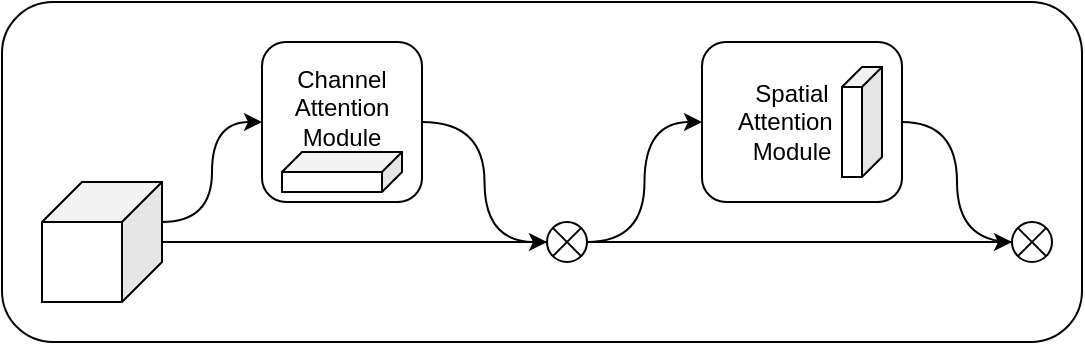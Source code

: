 <mxfile version="20.7.2" type="github">
  <diagram id="Wb5G7JYzPVq1ubWPYSZX" name="第 1 页">
    <mxGraphModel dx="814" dy="463" grid="1" gridSize="10" guides="1" tooltips="1" connect="1" arrows="1" fold="1" page="1" pageScale="1" pageWidth="827" pageHeight="1169" math="0" shadow="0">
      <root>
        <mxCell id="0" />
        <mxCell id="1" parent="0" />
        <mxCell id="jKeGDI6dYfWnIrsXt0FT-3" style="edgeStyle=orthogonalEdgeStyle;rounded=0;orthogonalLoop=1;jettySize=auto;html=1;exitX=0;exitY=0;exitDx=0;exitDy=20;exitPerimeter=0;curved=1;" edge="1" parent="1" source="jKeGDI6dYfWnIrsXt0FT-1" target="jKeGDI6dYfWnIrsXt0FT-2">
          <mxGeometry relative="1" as="geometry" />
        </mxCell>
        <mxCell id="jKeGDI6dYfWnIrsXt0FT-18" value="" style="edgeStyle=orthogonalEdgeStyle;shape=connector;rounded=0;orthogonalLoop=1;jettySize=auto;html=1;labelBackgroundColor=default;strokeColor=default;fontFamily=Helvetica;fontSize=11;fontColor=default;endArrow=none;entryX=0;entryY=0.5;entryDx=0;entryDy=0;" edge="1" parent="1" source="jKeGDI6dYfWnIrsXt0FT-1" target="jKeGDI6dYfWnIrsXt0FT-4">
          <mxGeometry relative="1" as="geometry" />
        </mxCell>
        <mxCell id="jKeGDI6dYfWnIrsXt0FT-1" value="" style="shape=cube;whiteSpace=wrap;html=1;boundedLbl=1;backgroundOutline=1;darkOpacity=0.05;darkOpacity2=0.1;size=20;flipH=1;" vertex="1" parent="1">
          <mxGeometry x="80" y="440" width="60" height="60" as="geometry" />
        </mxCell>
        <mxCell id="jKeGDI6dYfWnIrsXt0FT-2" value="Channel Attention Module&lt;br&gt;&lt;br&gt;" style="rounded=1;whiteSpace=wrap;html=1;" vertex="1" parent="1">
          <mxGeometry x="190" y="370" width="80" height="80" as="geometry" />
        </mxCell>
        <mxCell id="jKeGDI6dYfWnIrsXt0FT-4" value="" style="ellipse;whiteSpace=wrap;html=1;aspect=fixed;" vertex="1" parent="1">
          <mxGeometry x="332.5" y="460" width="20" height="20" as="geometry" />
        </mxCell>
        <mxCell id="jKeGDI6dYfWnIrsXt0FT-13" value="" style="endArrow=none;html=1;rounded=0;exitX=0;exitY=0;exitDx=0;exitDy=0;entryX=1;entryY=1;entryDx=0;entryDy=0;" edge="1" parent="1" source="jKeGDI6dYfWnIrsXt0FT-4" target="jKeGDI6dYfWnIrsXt0FT-4">
          <mxGeometry width="50" height="50" relative="1" as="geometry">
            <mxPoint x="384" y="525" as="sourcePoint" />
            <mxPoint x="434" y="475" as="targetPoint" />
          </mxGeometry>
        </mxCell>
        <mxCell id="jKeGDI6dYfWnIrsXt0FT-14" value="" style="endArrow=none;html=1;rounded=0;labelBackgroundColor=default;strokeColor=default;fontFamily=Helvetica;fontSize=11;fontColor=default;shape=connector;exitX=0;exitY=1;exitDx=0;exitDy=0;entryX=1;entryY=0;entryDx=0;entryDy=0;" edge="1" parent="1" source="jKeGDI6dYfWnIrsXt0FT-4" target="jKeGDI6dYfWnIrsXt0FT-4">
          <mxGeometry width="50" height="50" relative="1" as="geometry">
            <mxPoint x="230" y="595" as="sourcePoint" />
            <mxPoint x="280" y="545" as="targetPoint" />
          </mxGeometry>
        </mxCell>
        <mxCell id="jKeGDI6dYfWnIrsXt0FT-17" value="" style="endArrow=classic;html=1;rounded=0;labelBackgroundColor=default;strokeColor=default;fontFamily=Helvetica;fontSize=11;fontColor=default;shape=connector;exitX=1;exitY=0.5;exitDx=0;exitDy=0;entryX=0;entryY=0.5;entryDx=0;entryDy=0;edgeStyle=orthogonalEdgeStyle;curved=1;" edge="1" parent="1" source="jKeGDI6dYfWnIrsXt0FT-2" target="jKeGDI6dYfWnIrsXt0FT-4">
          <mxGeometry width="50" height="50" relative="1" as="geometry">
            <mxPoint x="200" y="600" as="sourcePoint" />
            <mxPoint x="250" y="550" as="targetPoint" />
          </mxGeometry>
        </mxCell>
        <mxCell id="jKeGDI6dYfWnIrsXt0FT-36" style="edgeStyle=orthogonalEdgeStyle;shape=connector;rounded=0;orthogonalLoop=1;jettySize=auto;html=1;exitX=1;exitY=0.5;exitDx=0;exitDy=0;entryX=0;entryY=0.5;entryDx=0;entryDy=0;labelBackgroundColor=default;strokeColor=default;fontFamily=Helvetica;fontSize=11;fontColor=default;endArrow=none;curved=1;" edge="1" parent="1" source="jKeGDI6dYfWnIrsXt0FT-23" target="jKeGDI6dYfWnIrsXt0FT-24">
          <mxGeometry relative="1" as="geometry" />
        </mxCell>
        <mxCell id="jKeGDI6dYfWnIrsXt0FT-23" value="Spatial&amp;nbsp; &amp;nbsp; Attention&amp;nbsp; &amp;nbsp; &amp;nbsp; Module&amp;nbsp; &amp;nbsp;" style="rounded=1;whiteSpace=wrap;html=1;" vertex="1" parent="1">
          <mxGeometry x="410" y="370" width="100" height="80" as="geometry" />
        </mxCell>
        <mxCell id="jKeGDI6dYfWnIrsXt0FT-24" value="" style="ellipse;whiteSpace=wrap;html=1;aspect=fixed;" vertex="1" parent="1">
          <mxGeometry x="565" y="460" width="20" height="20" as="geometry" />
        </mxCell>
        <mxCell id="jKeGDI6dYfWnIrsXt0FT-25" value="" style="endArrow=none;html=1;rounded=0;exitX=0;exitY=0;exitDx=0;exitDy=0;entryX=1;entryY=1;entryDx=0;entryDy=0;" edge="1" parent="1" source="jKeGDI6dYfWnIrsXt0FT-24" target="jKeGDI6dYfWnIrsXt0FT-24">
          <mxGeometry width="50" height="50" relative="1" as="geometry">
            <mxPoint x="614" y="525" as="sourcePoint" />
            <mxPoint x="664" y="475" as="targetPoint" />
          </mxGeometry>
        </mxCell>
        <mxCell id="jKeGDI6dYfWnIrsXt0FT-26" value="" style="endArrow=none;html=1;rounded=0;labelBackgroundColor=default;strokeColor=default;fontFamily=Helvetica;fontSize=11;fontColor=default;shape=connector;exitX=0;exitY=1;exitDx=0;exitDy=0;entryX=1;entryY=0;entryDx=0;entryDy=0;" edge="1" parent="1" source="jKeGDI6dYfWnIrsXt0FT-24" target="jKeGDI6dYfWnIrsXt0FT-24">
          <mxGeometry width="50" height="50" relative="1" as="geometry">
            <mxPoint x="460" y="595" as="sourcePoint" />
            <mxPoint x="510" y="545" as="targetPoint" />
          </mxGeometry>
        </mxCell>
        <mxCell id="jKeGDI6dYfWnIrsXt0FT-29" value="" style="curved=1;endArrow=classic;html=1;rounded=0;labelBackgroundColor=default;strokeColor=default;fontFamily=Helvetica;fontSize=11;fontColor=default;shape=connector;exitX=1;exitY=0.5;exitDx=0;exitDy=0;entryX=0;entryY=0.5;entryDx=0;entryDy=0;edgeStyle=orthogonalEdgeStyle;" edge="1" parent="1" source="jKeGDI6dYfWnIrsXt0FT-4" target="jKeGDI6dYfWnIrsXt0FT-23">
          <mxGeometry width="50" height="50" relative="1" as="geometry">
            <mxPoint x="390" y="490" as="sourcePoint" />
            <mxPoint x="410" y="530" as="targetPoint" />
          </mxGeometry>
        </mxCell>
        <mxCell id="jKeGDI6dYfWnIrsXt0FT-30" value="" style="shape=cube;whiteSpace=wrap;html=1;boundedLbl=1;backgroundOutline=1;darkOpacity=0.05;darkOpacity2=0.1;fontFamily=Helvetica;fontSize=11;fontColor=default;flipH=1;size=10;" vertex="1" parent="1">
          <mxGeometry x="200" y="425" width="60" height="20" as="geometry" />
        </mxCell>
        <mxCell id="jKeGDI6dYfWnIrsXt0FT-33" value="" style="shape=cube;whiteSpace=wrap;html=1;boundedLbl=1;backgroundOutline=1;darkOpacity=0.05;darkOpacity2=0.1;fontFamily=Helvetica;fontSize=11;fontColor=default;flipH=1;size=10;" vertex="1" parent="1">
          <mxGeometry x="480" y="382.5" width="20" height="55" as="geometry" />
        </mxCell>
        <mxCell id="jKeGDI6dYfWnIrsXt0FT-35" value="" style="endArrow=classic;html=1;rounded=0;labelBackgroundColor=default;strokeColor=default;fontFamily=Helvetica;fontSize=11;fontColor=default;shape=connector;exitX=1;exitY=0.5;exitDx=0;exitDy=0;entryX=0;entryY=0.5;entryDx=0;entryDy=0;" edge="1" parent="1" source="jKeGDI6dYfWnIrsXt0FT-4" target="jKeGDI6dYfWnIrsXt0FT-24">
          <mxGeometry width="50" height="50" relative="1" as="geometry">
            <mxPoint x="460" y="530" as="sourcePoint" />
            <mxPoint x="510" y="480" as="targetPoint" />
          </mxGeometry>
        </mxCell>
        <mxCell id="jKeGDI6dYfWnIrsXt0FT-37" value="" style="rounded=1;whiteSpace=wrap;html=1;fontFamily=Helvetica;fontSize=11;fontColor=default;fillColor=none;" vertex="1" parent="1">
          <mxGeometry x="60" y="350" width="540" height="170" as="geometry" />
        </mxCell>
      </root>
    </mxGraphModel>
  </diagram>
</mxfile>
